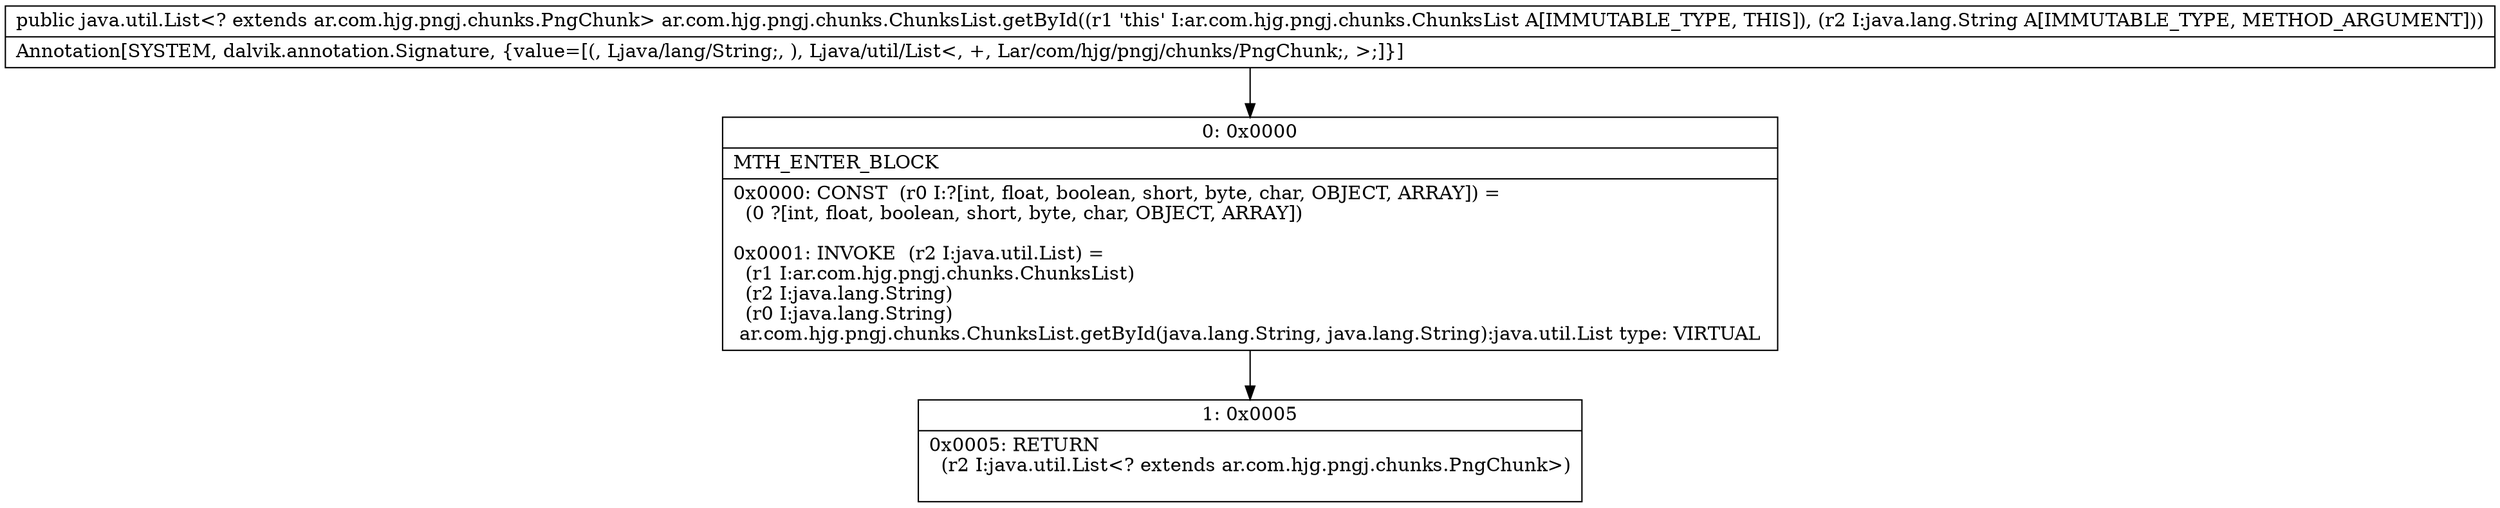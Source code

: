 digraph "CFG forar.com.hjg.pngj.chunks.ChunksList.getById(Ljava\/lang\/String;)Ljava\/util\/List;" {
Node_0 [shape=record,label="{0\:\ 0x0000|MTH_ENTER_BLOCK\l|0x0000: CONST  (r0 I:?[int, float, boolean, short, byte, char, OBJECT, ARRAY]) = \l  (0 ?[int, float, boolean, short, byte, char, OBJECT, ARRAY])\l \l0x0001: INVOKE  (r2 I:java.util.List) = \l  (r1 I:ar.com.hjg.pngj.chunks.ChunksList)\l  (r2 I:java.lang.String)\l  (r0 I:java.lang.String)\l ar.com.hjg.pngj.chunks.ChunksList.getById(java.lang.String, java.lang.String):java.util.List type: VIRTUAL \l}"];
Node_1 [shape=record,label="{1\:\ 0x0005|0x0005: RETURN  \l  (r2 I:java.util.List\<? extends ar.com.hjg.pngj.chunks.PngChunk\>)\l \l}"];
MethodNode[shape=record,label="{public java.util.List\<? extends ar.com.hjg.pngj.chunks.PngChunk\> ar.com.hjg.pngj.chunks.ChunksList.getById((r1 'this' I:ar.com.hjg.pngj.chunks.ChunksList A[IMMUTABLE_TYPE, THIS]), (r2 I:java.lang.String A[IMMUTABLE_TYPE, METHOD_ARGUMENT]))  | Annotation[SYSTEM, dalvik.annotation.Signature, \{value=[(, Ljava\/lang\/String;, ), Ljava\/util\/List\<, +, Lar\/com\/hjg\/pngj\/chunks\/PngChunk;, \>;]\}]\l}"];
MethodNode -> Node_0;
Node_0 -> Node_1;
}


